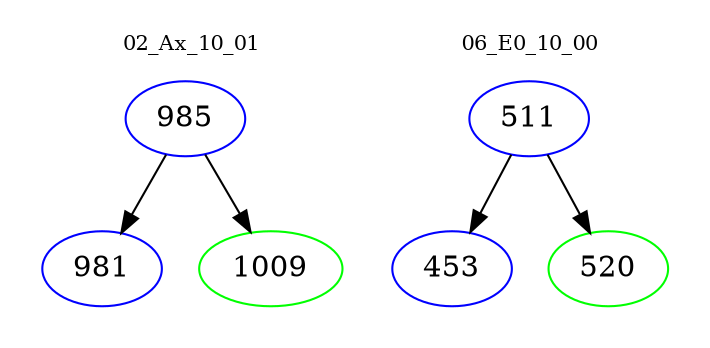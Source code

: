 digraph{
subgraph cluster_0 {
color = white
label = "02_Ax_10_01";
fontsize=10;
T0_985 [label="985", color="blue"]
T0_985 -> T0_981 [color="black"]
T0_981 [label="981", color="blue"]
T0_985 -> T0_1009 [color="black"]
T0_1009 [label="1009", color="green"]
}
subgraph cluster_1 {
color = white
label = "06_E0_10_00";
fontsize=10;
T1_511 [label="511", color="blue"]
T1_511 -> T1_453 [color="black"]
T1_453 [label="453", color="blue"]
T1_511 -> T1_520 [color="black"]
T1_520 [label="520", color="green"]
}
}
